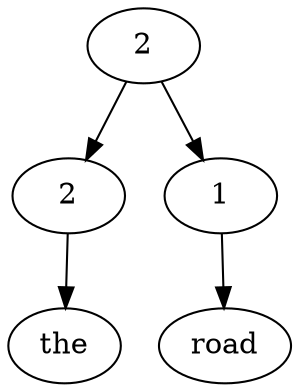 digraph G{Node0 [label="2"]
Node0 -> Node1
Node0 -> Node3
Node1 [label="2"]
Node1 -> Node2
Node3 [label="1"]
Node3 -> Node4
Node2 [label="the"]
Node4 [label="road"]
}